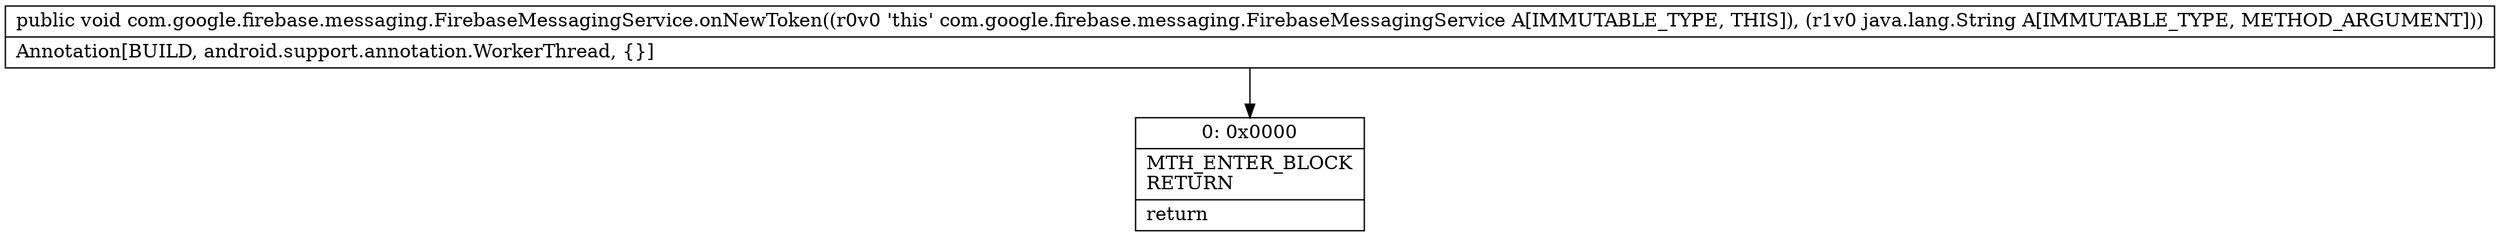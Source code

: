 digraph "CFG forcom.google.firebase.messaging.FirebaseMessagingService.onNewToken(Ljava\/lang\/String;)V" {
Node_0 [shape=record,label="{0\:\ 0x0000|MTH_ENTER_BLOCK\lRETURN\l|return\l}"];
MethodNode[shape=record,label="{public void com.google.firebase.messaging.FirebaseMessagingService.onNewToken((r0v0 'this' com.google.firebase.messaging.FirebaseMessagingService A[IMMUTABLE_TYPE, THIS]), (r1v0 java.lang.String A[IMMUTABLE_TYPE, METHOD_ARGUMENT]))  | Annotation[BUILD, android.support.annotation.WorkerThread, \{\}]\l}"];
MethodNode -> Node_0;
}

